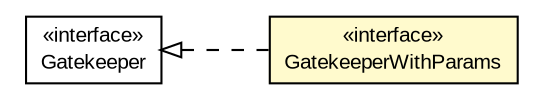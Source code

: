 #!/usr/local/bin/dot
#
# Class diagram 
# Generated by UMLGraph version R5_6-24-gf6e263 (http://www.umlgraph.org/)
#

digraph G {
	edge [fontname="arial",fontsize=10,labelfontname="arial",labelfontsize=10];
	node [fontname="arial",fontsize=10,shape=plaintext];
	nodesep=0.25;
	ranksep=0.5;
	rankdir=LR;
	// com.gwtplatform.mvp.client.proxy.GatekeeperWithParams
	c260658 [label=<<table title="com.gwtplatform.mvp.client.proxy.GatekeeperWithParams" border="0" cellborder="1" cellspacing="0" cellpadding="2" port="p" bgcolor="lemonChiffon" href="./GatekeeperWithParams.html">
		<tr><td><table border="0" cellspacing="0" cellpadding="1">
<tr><td align="center" balign="center"> &#171;interface&#187; </td></tr>
<tr><td align="center" balign="center"> GatekeeperWithParams </td></tr>
		</table></td></tr>
		</table>>, URL="./GatekeeperWithParams.html", fontname="arial", fontcolor="black", fontsize=10.0];
	// com.gwtplatform.mvp.client.proxy.Gatekeeper
	c260659 [label=<<table title="com.gwtplatform.mvp.client.proxy.Gatekeeper" border="0" cellborder="1" cellspacing="0" cellpadding="2" port="p" href="./Gatekeeper.html">
		<tr><td><table border="0" cellspacing="0" cellpadding="1">
<tr><td align="center" balign="center"> &#171;interface&#187; </td></tr>
<tr><td align="center" balign="center"> Gatekeeper </td></tr>
		</table></td></tr>
		</table>>, URL="./Gatekeeper.html", fontname="arial", fontcolor="black", fontsize=10.0];
	//com.gwtplatform.mvp.client.proxy.GatekeeperWithParams implements com.gwtplatform.mvp.client.proxy.Gatekeeper
	c260659:p -> c260658:p [dir=back,arrowtail=empty,style=dashed];
}

